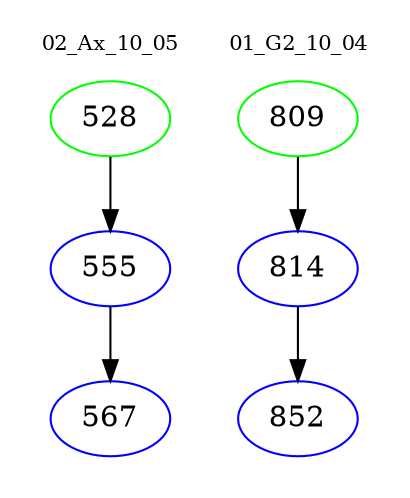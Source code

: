 digraph{
subgraph cluster_0 {
color = white
label = "02_Ax_10_05";
fontsize=10;
T0_528 [label="528", color="green"]
T0_528 -> T0_555 [color="black"]
T0_555 [label="555", color="blue"]
T0_555 -> T0_567 [color="black"]
T0_567 [label="567", color="blue"]
}
subgraph cluster_1 {
color = white
label = "01_G2_10_04";
fontsize=10;
T1_809 [label="809", color="green"]
T1_809 -> T1_814 [color="black"]
T1_814 [label="814", color="blue"]
T1_814 -> T1_852 [color="black"]
T1_852 [label="852", color="blue"]
}
}
